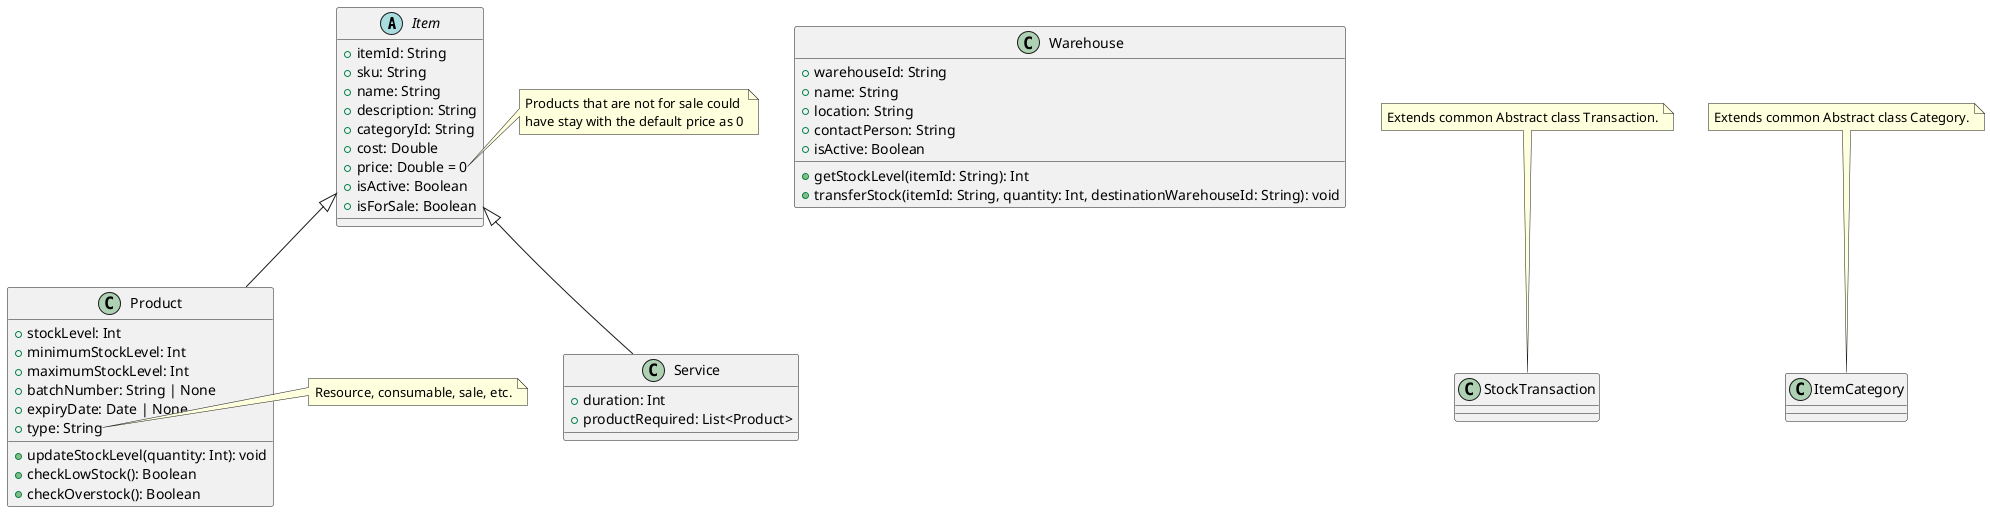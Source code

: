 @startuml

' Define classes
abstract class Item {
  + itemId: String
  + sku: String
  + name: String
  + description: String
  + categoryId: String
  + cost: Double
  + price: Double = 0
  + isActive: Boolean
  + isForSale: Boolean
}

note right of Item::price
    Products that are not for sale could
    have stay with the default price as 0
end note

class Product extends Item{
  + stockLevel: Int
  + minimumStockLevel: Int
  + maximumStockLevel: Int
  + batchNumber: String | None
  + expiryDate: Date | None
  + type: String
  + updateStockLevel(quantity: Int): void
  + checkLowStock(): Boolean
  + checkOverstock(): Boolean
}

note right of Product::type
    Resource, consumable, sale, etc.
end note


class Service extends Item{
  + duration: Int
  + productRequired: List<Product>
}

class Warehouse {
  + warehouseId: String
  + name: String
  + location: String
  + contactPerson: String
  + isActive: Boolean
  + getStockLevel(itemId: String): Int
  + transferStock(itemId: String, quantity: Int, destinationWarehouseId: String): void
}

class StockTransaction{}
note top of StockTransaction : Extends common Abstract class Transaction.

class ItemCategory{}
note top of ItemCategory: Extends common Abstract class Category.


@enduml